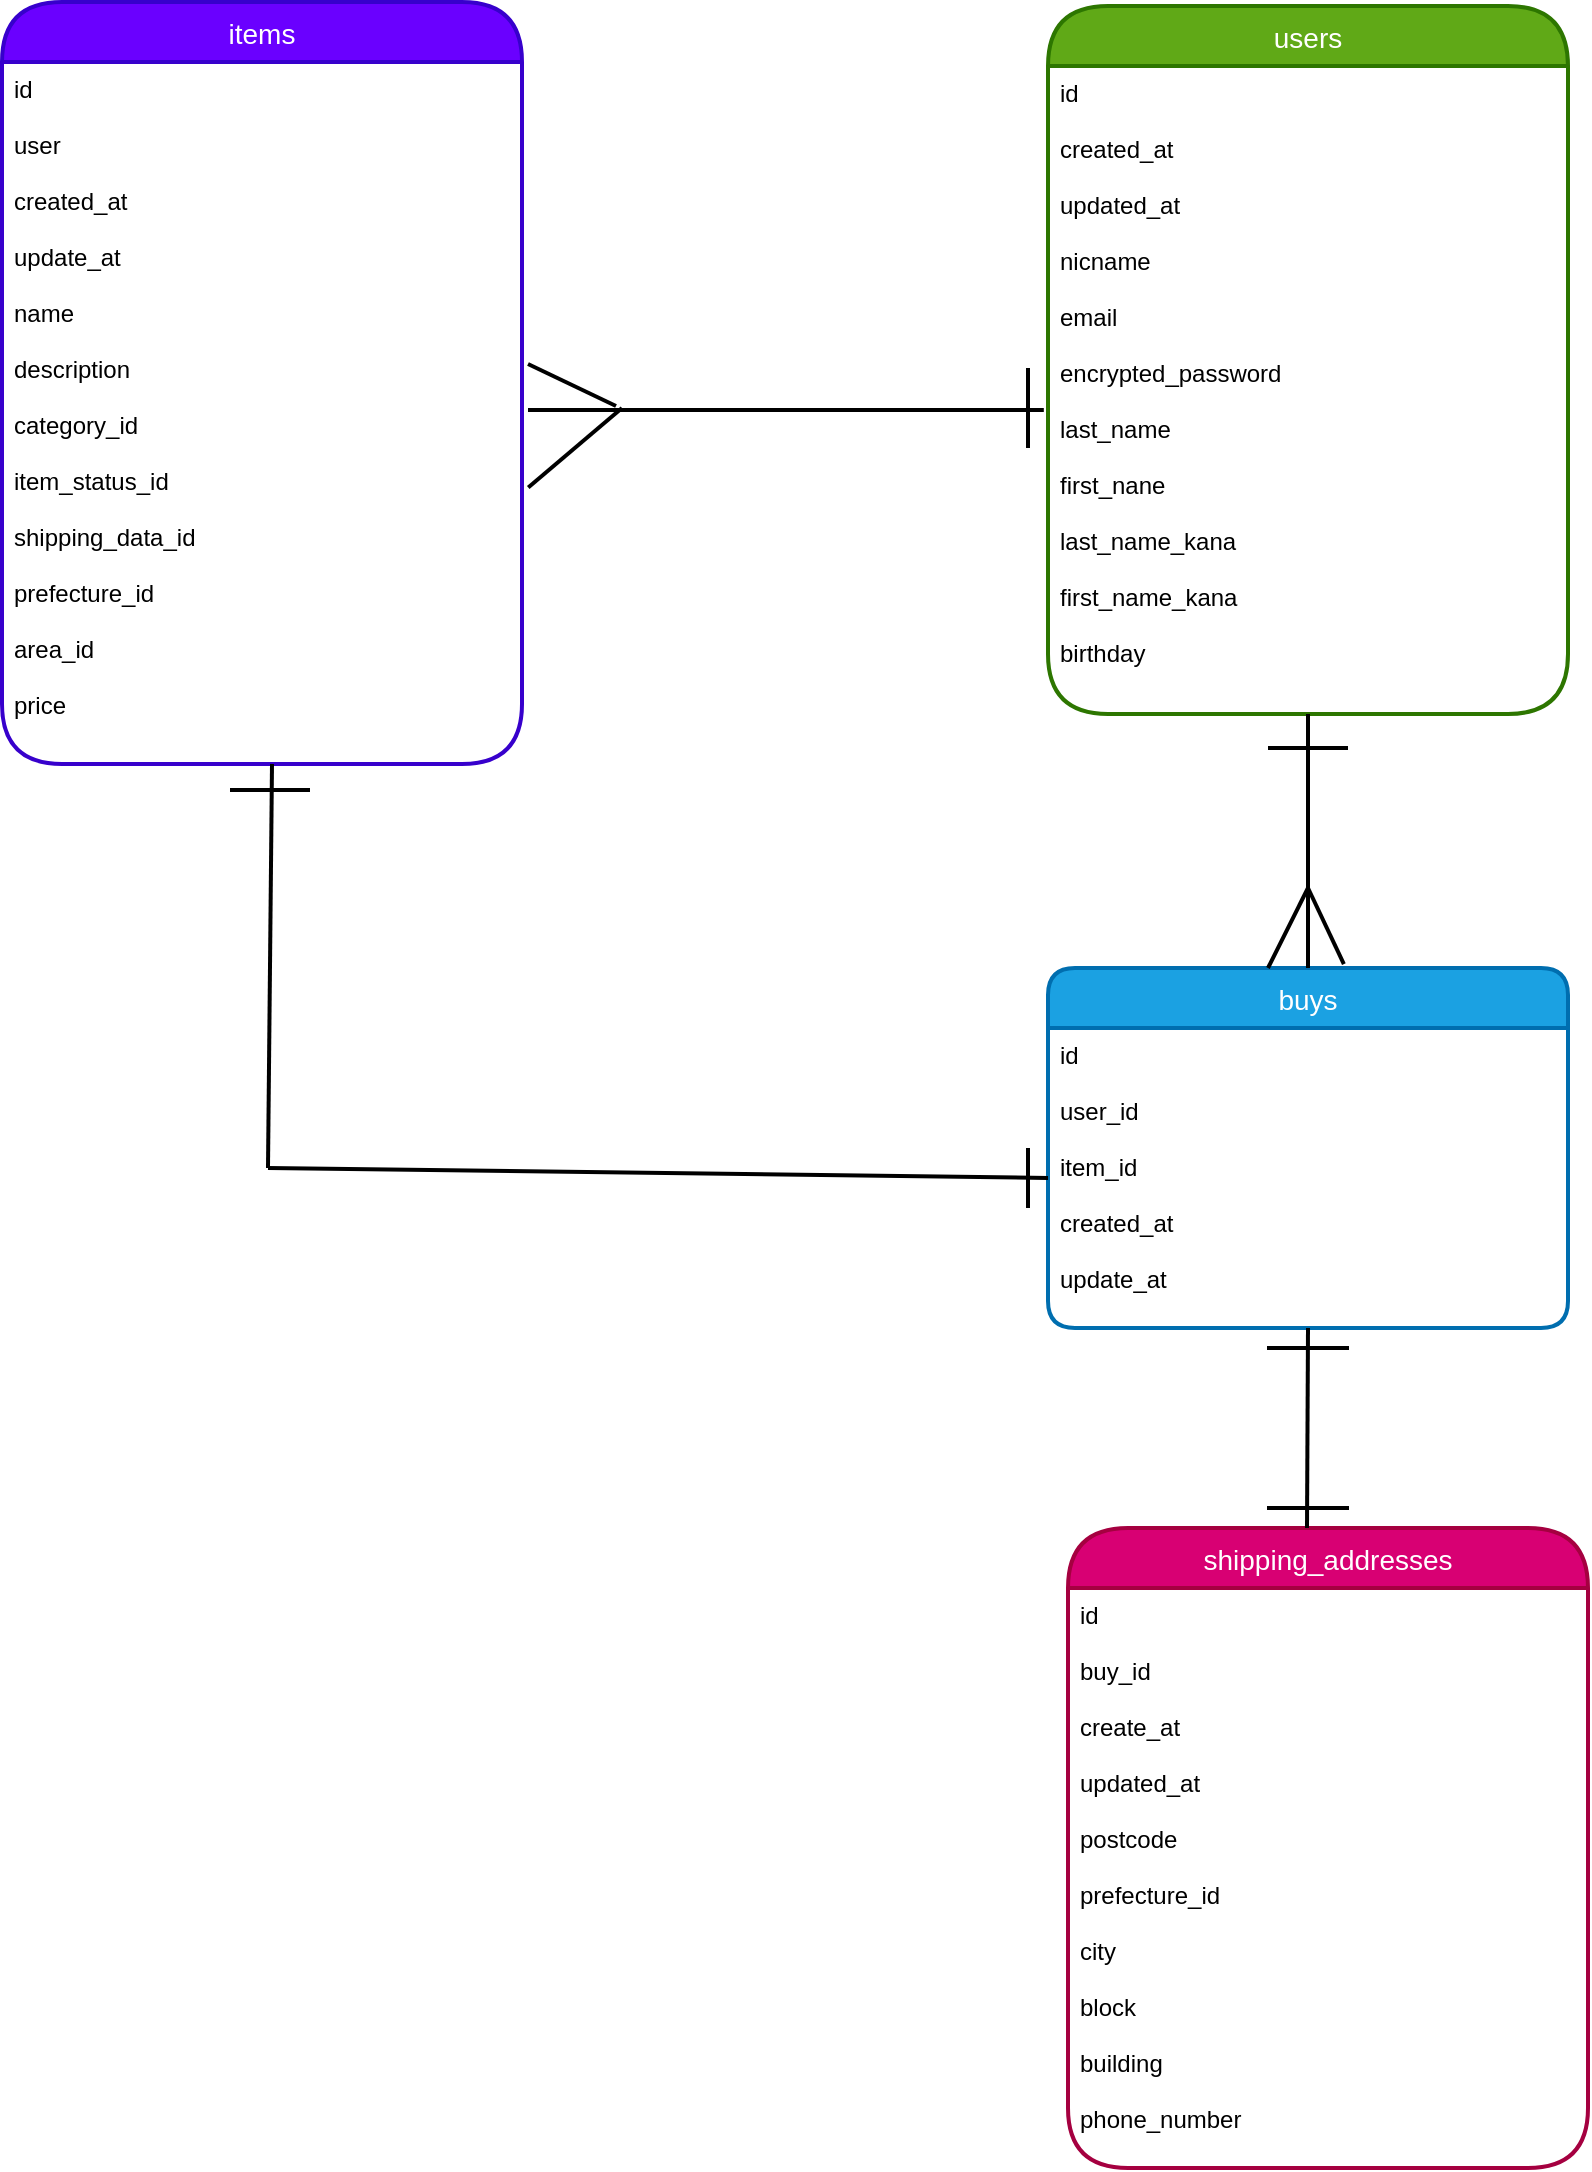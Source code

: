 <mxfile>
    <diagram id="UZETRyvycFKJgbAorpHq" name="ページ1">
        <mxGraphModel dx="2408" dy="544" grid="0" gridSize="10" guides="1" tooltips="1" connect="1" arrows="1" fold="1" page="0" pageScale="1" pageWidth="827" pageHeight="1169" math="0" shadow="0">
            <root>
                <mxCell id="0"/>
                <mxCell id="1" parent="0"/>
                <mxCell id="6" value="items" style="swimlane;childLayout=stackLayout;horizontal=1;startSize=30;horizontalStack=0;rounded=1;fontSize=14;fontStyle=0;strokeWidth=2;resizeParent=0;resizeLast=1;shadow=0;dashed=0;align=center;fillColor=#6a00ff;fontColor=#ffffff;strokeColor=#3700CC;arcSize=50;" parent="1" vertex="1">
                    <mxGeometry x="-1643" y="37" width="260" height="381" as="geometry"/>
                </mxCell>
                <mxCell id="7" value="id&#10;&#10;user&#10;&#10;created_at&#10;&#10;update_at&#10;&#10;name&#10;&#10;description&#10;&#10;category_id&#10;&#10;item_status_id&#10;&#10;shipping_data_id&#10;&#10;prefecture_id&#10;&#10;area_id&#10;&#10;price" style="align=left;strokeColor=none;fillColor=none;spacingLeft=4;fontSize=12;verticalAlign=top;resizable=0;rotatable=0;part=1;" parent="6" vertex="1">
                    <mxGeometry y="30" width="260" height="351" as="geometry"/>
                </mxCell>
                <mxCell id="28" value="users" style="swimlane;childLayout=stackLayout;horizontal=1;startSize=30;horizontalStack=0;rounded=1;fontSize=14;fontStyle=0;strokeWidth=2;resizeParent=0;resizeLast=1;shadow=0;dashed=0;align=center;fillColor=#60a917;fontColor=#ffffff;strokeColor=#2D7600;arcSize=50;" parent="1" vertex="1">
                    <mxGeometry x="-1120" y="39" width="260" height="354" as="geometry"/>
                </mxCell>
                <mxCell id="29" value="id&#10;&#10;created_at&#10;&#10;updated_at&#10;&#10;nicname&#10;&#10;email&#10;&#10;encrypted_password&#10;&#10;last_name&#10;&#10;first_nane&#10;&#10;last_name_kana&#10;&#10;first_name_kana&#10;&#10;birthday" style="align=left;strokeColor=none;fillColor=none;spacingLeft=4;fontSize=12;verticalAlign=top;resizable=0;rotatable=0;part=1;" parent="28" vertex="1">
                    <mxGeometry y="30" width="260" height="324" as="geometry"/>
                </mxCell>
                <mxCell id="40" value="buys" style="swimlane;childLayout=stackLayout;horizontal=1;startSize=30;horizontalStack=0;rounded=1;fontSize=14;fontStyle=0;strokeWidth=2;resizeParent=0;resizeLast=1;shadow=0;dashed=0;align=center;fillColor=#1ba1e2;fontColor=#ffffff;strokeColor=#006EAF;" parent="1" vertex="1">
                    <mxGeometry x="-1120" y="520" width="260" height="180" as="geometry"/>
                </mxCell>
                <mxCell id="41" value="id&#10;&#10;user_id&#10;&#10;item_id&#10;&#10;created_at&#10;&#10;update_at&#10;" style="align=left;strokeColor=none;fillColor=none;spacingLeft=4;fontSize=12;verticalAlign=top;resizable=0;rotatable=0;part=1;" parent="40" vertex="1">
                    <mxGeometry y="30" width="260" height="150" as="geometry"/>
                </mxCell>
                <mxCell id="81" value="" style="endArrow=none;html=1;entryX=0.569;entryY=-0.011;entryDx=0;entryDy=0;entryPerimeter=0;strokeWidth=2;" parent="40" target="40" edge="1">
                    <mxGeometry width="50" height="50" relative="1" as="geometry">
                        <mxPoint x="130" y="-40" as="sourcePoint"/>
                        <mxPoint x="180" y="10" as="targetPoint"/>
                    </mxGeometry>
                </mxCell>
                <mxCell id="42" value="shipping_addresses" style="swimlane;childLayout=stackLayout;horizontal=1;startSize=30;horizontalStack=0;rounded=1;fontSize=14;fontStyle=0;strokeWidth=2;resizeParent=0;resizeLast=1;shadow=0;dashed=0;align=center;fillColor=#d80073;fontColor=#ffffff;strokeColor=#A50040;arcSize=50;" parent="1" vertex="1">
                    <mxGeometry x="-1110" y="800" width="260" height="320" as="geometry"/>
                </mxCell>
                <mxCell id="43" value="id&#10;&#10;buy_id&#10;&#10;create_at&#10;&#10;updated_at&#10;&#10;postcode&#10;&#10;prefecture_id&#10;&#10;city&#10;&#10;block&#10;&#10;building&#10;&#10;phone_number&#10;&#10;" style="align=left;strokeColor=none;fillColor=none;spacingLeft=4;fontSize=12;verticalAlign=top;resizable=0;rotatable=0;part=1;" parent="42" vertex="1">
                    <mxGeometry y="30" width="260" height="290" as="geometry"/>
                </mxCell>
                <mxCell id="45" value="" style="endArrow=none;html=1;strokeWidth=2;" parent="1" edge="1">
                    <mxGeometry width="50" height="50" relative="1" as="geometry">
                        <mxPoint x="-990.5" y="800" as="sourcePoint"/>
                        <mxPoint x="-990" y="700" as="targetPoint"/>
                    </mxGeometry>
                </mxCell>
                <mxCell id="47" value="" style="endArrow=none;html=1;strokeWidth=2;" parent="1" edge="1">
                    <mxGeometry width="50" height="50" relative="1" as="geometry">
                        <mxPoint x="-1010" y="410" as="sourcePoint"/>
                        <mxPoint x="-970" y="410" as="targetPoint"/>
                    </mxGeometry>
                </mxCell>
                <mxCell id="49" value="" style="endArrow=none;html=1;strokeWidth=2;" parent="1" edge="1">
                    <mxGeometry width="50" height="50" relative="1" as="geometry">
                        <mxPoint x="-1010.5" y="790" as="sourcePoint"/>
                        <mxPoint x="-969.5" y="790" as="targetPoint"/>
                    </mxGeometry>
                </mxCell>
                <mxCell id="78" value="" style="endArrow=none;html=1;strokeWidth=2;" parent="1" edge="1">
                    <mxGeometry width="50" height="50" relative="1" as="geometry">
                        <mxPoint x="-1010.5" y="710" as="sourcePoint"/>
                        <mxPoint x="-969.5" y="710" as="targetPoint"/>
                    </mxGeometry>
                </mxCell>
                <mxCell id="79" value="" style="endArrow=none;html=1;strokeWidth=2;exitX=0.5;exitY=0;exitDx=0;exitDy=0;" parent="1" source="40" edge="1">
                    <mxGeometry width="50" height="50" relative="1" as="geometry">
                        <mxPoint x="-990.5" y="493" as="sourcePoint"/>
                        <mxPoint x="-990" y="393" as="targetPoint"/>
                        <Array as="points">
                            <mxPoint x="-990" y="460"/>
                        </Array>
                    </mxGeometry>
                </mxCell>
                <mxCell id="80" value="" style="endArrow=none;html=1;strokeWidth=2;" parent="1" edge="1">
                    <mxGeometry width="50" height="50" relative="1" as="geometry">
                        <mxPoint x="-1010" y="520" as="sourcePoint"/>
                        <mxPoint x="-990" y="480" as="targetPoint"/>
                    </mxGeometry>
                </mxCell>
                <mxCell id="82" value="" style="endArrow=none;html=1;strokeWidth=2;entryX=-0.008;entryY=0.531;entryDx=0;entryDy=0;entryPerimeter=0;" parent="1" target="29" edge="1">
                    <mxGeometry width="50" height="50" relative="1" as="geometry">
                        <mxPoint x="-1380" y="241" as="sourcePoint"/>
                        <mxPoint x="-1330" y="191" as="targetPoint"/>
                    </mxGeometry>
                </mxCell>
                <mxCell id="83" value="" style="endArrow=none;html=1;strokeWidth=2;exitX=1.012;exitY=0.606;exitDx=0;exitDy=0;exitPerimeter=0;" parent="1" source="7" edge="1">
                    <mxGeometry width="50" height="50" relative="1" as="geometry">
                        <mxPoint x="-1383" y="290" as="sourcePoint"/>
                        <mxPoint x="-1333" y="240" as="targetPoint"/>
                    </mxGeometry>
                </mxCell>
                <mxCell id="84" value="" style="endArrow=none;html=1;strokeWidth=2;" parent="1" edge="1">
                    <mxGeometry width="50" height="50" relative="1" as="geometry">
                        <mxPoint x="-1336" y="239" as="sourcePoint"/>
                        <mxPoint x="-1380" y="218" as="targetPoint"/>
                    </mxGeometry>
                </mxCell>
                <mxCell id="85" value="" style="endArrow=none;html=1;strokeWidth=2;" parent="1" edge="1">
                    <mxGeometry width="50" height="50" relative="1" as="geometry">
                        <mxPoint x="-1130" y="260" as="sourcePoint"/>
                        <mxPoint x="-1130" y="220" as="targetPoint"/>
                    </mxGeometry>
                </mxCell>
                <mxCell id="86" value="" style="endArrow=none;html=1;strokeWidth=2;" parent="1" edge="1">
                    <mxGeometry width="50" height="50" relative="1" as="geometry">
                        <mxPoint x="-1510" y="620" as="sourcePoint"/>
                        <mxPoint x="-1508" y="418" as="targetPoint"/>
                    </mxGeometry>
                </mxCell>
                <mxCell id="87" value="" style="endArrow=none;html=1;strokeWidth=2;entryX=0;entryY=0.5;entryDx=0;entryDy=0;" parent="1" target="41" edge="1">
                    <mxGeometry width="50" height="50" relative="1" as="geometry">
                        <mxPoint x="-1510" y="620" as="sourcePoint"/>
                        <mxPoint x="-1460" y="570" as="targetPoint"/>
                    </mxGeometry>
                </mxCell>
                <mxCell id="88" value="" style="endArrow=none;html=1;strokeWidth=2;" parent="1" edge="1">
                    <mxGeometry width="50" height="50" relative="1" as="geometry">
                        <mxPoint x="-1529" y="431" as="sourcePoint"/>
                        <mxPoint x="-1489" y="431" as="targetPoint"/>
                    </mxGeometry>
                </mxCell>
                <mxCell id="89" value="" style="endArrow=none;html=1;strokeWidth=2;" parent="1" edge="1">
                    <mxGeometry width="50" height="50" relative="1" as="geometry">
                        <mxPoint x="-1130" y="640" as="sourcePoint"/>
                        <mxPoint x="-1130" y="610" as="targetPoint"/>
                    </mxGeometry>
                </mxCell>
            </root>
        </mxGraphModel>
    </diagram>
</mxfile>